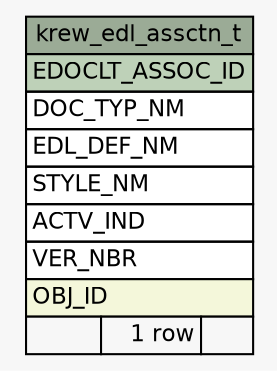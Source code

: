 // dot 2.28.0 on Mac OS X 10.7.2
// SchemaSpy rev 590
digraph "krew_edl_assctn_t" {
  graph [
    rankdir="RL"
    bgcolor="#f7f7f7"
    nodesep="0.18"
    ranksep="0.46"
    fontname="Helvetica"
    fontsize="11"
  ];
  node [
    fontname="Helvetica"
    fontsize="11"
    shape="plaintext"
  ];
  edge [
    arrowsize="0.8"
  ];
  "krew_edl_assctn_t" [
    label=<
    <TABLE BORDER="0" CELLBORDER="1" CELLSPACING="0" BGCOLOR="#ffffff">
      <TR><TD COLSPAN="3" BGCOLOR="#9bab96" ALIGN="CENTER">krew_edl_assctn_t</TD></TR>
      <TR><TD PORT="EDOCLT_ASSOC_ID" COLSPAN="3" BGCOLOR="#bed1b8" ALIGN="LEFT">EDOCLT_ASSOC_ID</TD></TR>
      <TR><TD PORT="DOC_TYP_NM" COLSPAN="3" ALIGN="LEFT">DOC_TYP_NM</TD></TR>
      <TR><TD PORT="EDL_DEF_NM" COLSPAN="3" ALIGN="LEFT">EDL_DEF_NM</TD></TR>
      <TR><TD PORT="STYLE_NM" COLSPAN="3" ALIGN="LEFT">STYLE_NM</TD></TR>
      <TR><TD PORT="ACTV_IND" COLSPAN="3" ALIGN="LEFT">ACTV_IND</TD></TR>
      <TR><TD PORT="VER_NBR" COLSPAN="3" ALIGN="LEFT">VER_NBR</TD></TR>
      <TR><TD PORT="OBJ_ID" COLSPAN="3" BGCOLOR="#f4f7da" ALIGN="LEFT">OBJ_ID</TD></TR>
      <TR><TD ALIGN="LEFT" BGCOLOR="#f7f7f7">  </TD><TD ALIGN="RIGHT" BGCOLOR="#f7f7f7">1 row</TD><TD ALIGN="RIGHT" BGCOLOR="#f7f7f7">  </TD></TR>
    </TABLE>>
    URL="tables/krew_edl_assctn_t.html"
    tooltip="krew_edl_assctn_t"
  ];
}

